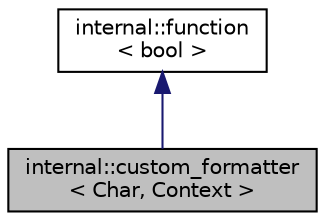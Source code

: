 digraph "internal::custom_formatter&lt; Char, Context &gt;"
{
  edge [fontname="Helvetica",fontsize="10",labelfontname="Helvetica",labelfontsize="10"];
  node [fontname="Helvetica",fontsize="10",shape=record];
  Node1 [label="internal::custom_formatter\l\< Char, Context \>",height=0.2,width=0.4,color="black", fillcolor="grey75", style="filled" fontcolor="black"];
  Node2 -> Node1 [dir="back",color="midnightblue",fontsize="10",style="solid",fontname="Helvetica"];
  Node2 [label="internal::function\l\< bool \>",height=0.2,width=0.4,color="black", fillcolor="white", style="filled",URL="$structinternal_1_1function.html"];
}
